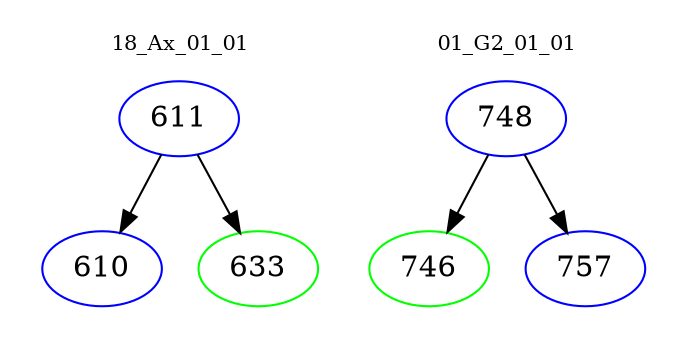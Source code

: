 digraph{
subgraph cluster_0 {
color = white
label = "18_Ax_01_01";
fontsize=10;
T0_611 [label="611", color="blue"]
T0_611 -> T0_610 [color="black"]
T0_610 [label="610", color="blue"]
T0_611 -> T0_633 [color="black"]
T0_633 [label="633", color="green"]
}
subgraph cluster_1 {
color = white
label = "01_G2_01_01";
fontsize=10;
T1_748 [label="748", color="blue"]
T1_748 -> T1_746 [color="black"]
T1_746 [label="746", color="green"]
T1_748 -> T1_757 [color="black"]
T1_757 [label="757", color="blue"]
}
}
